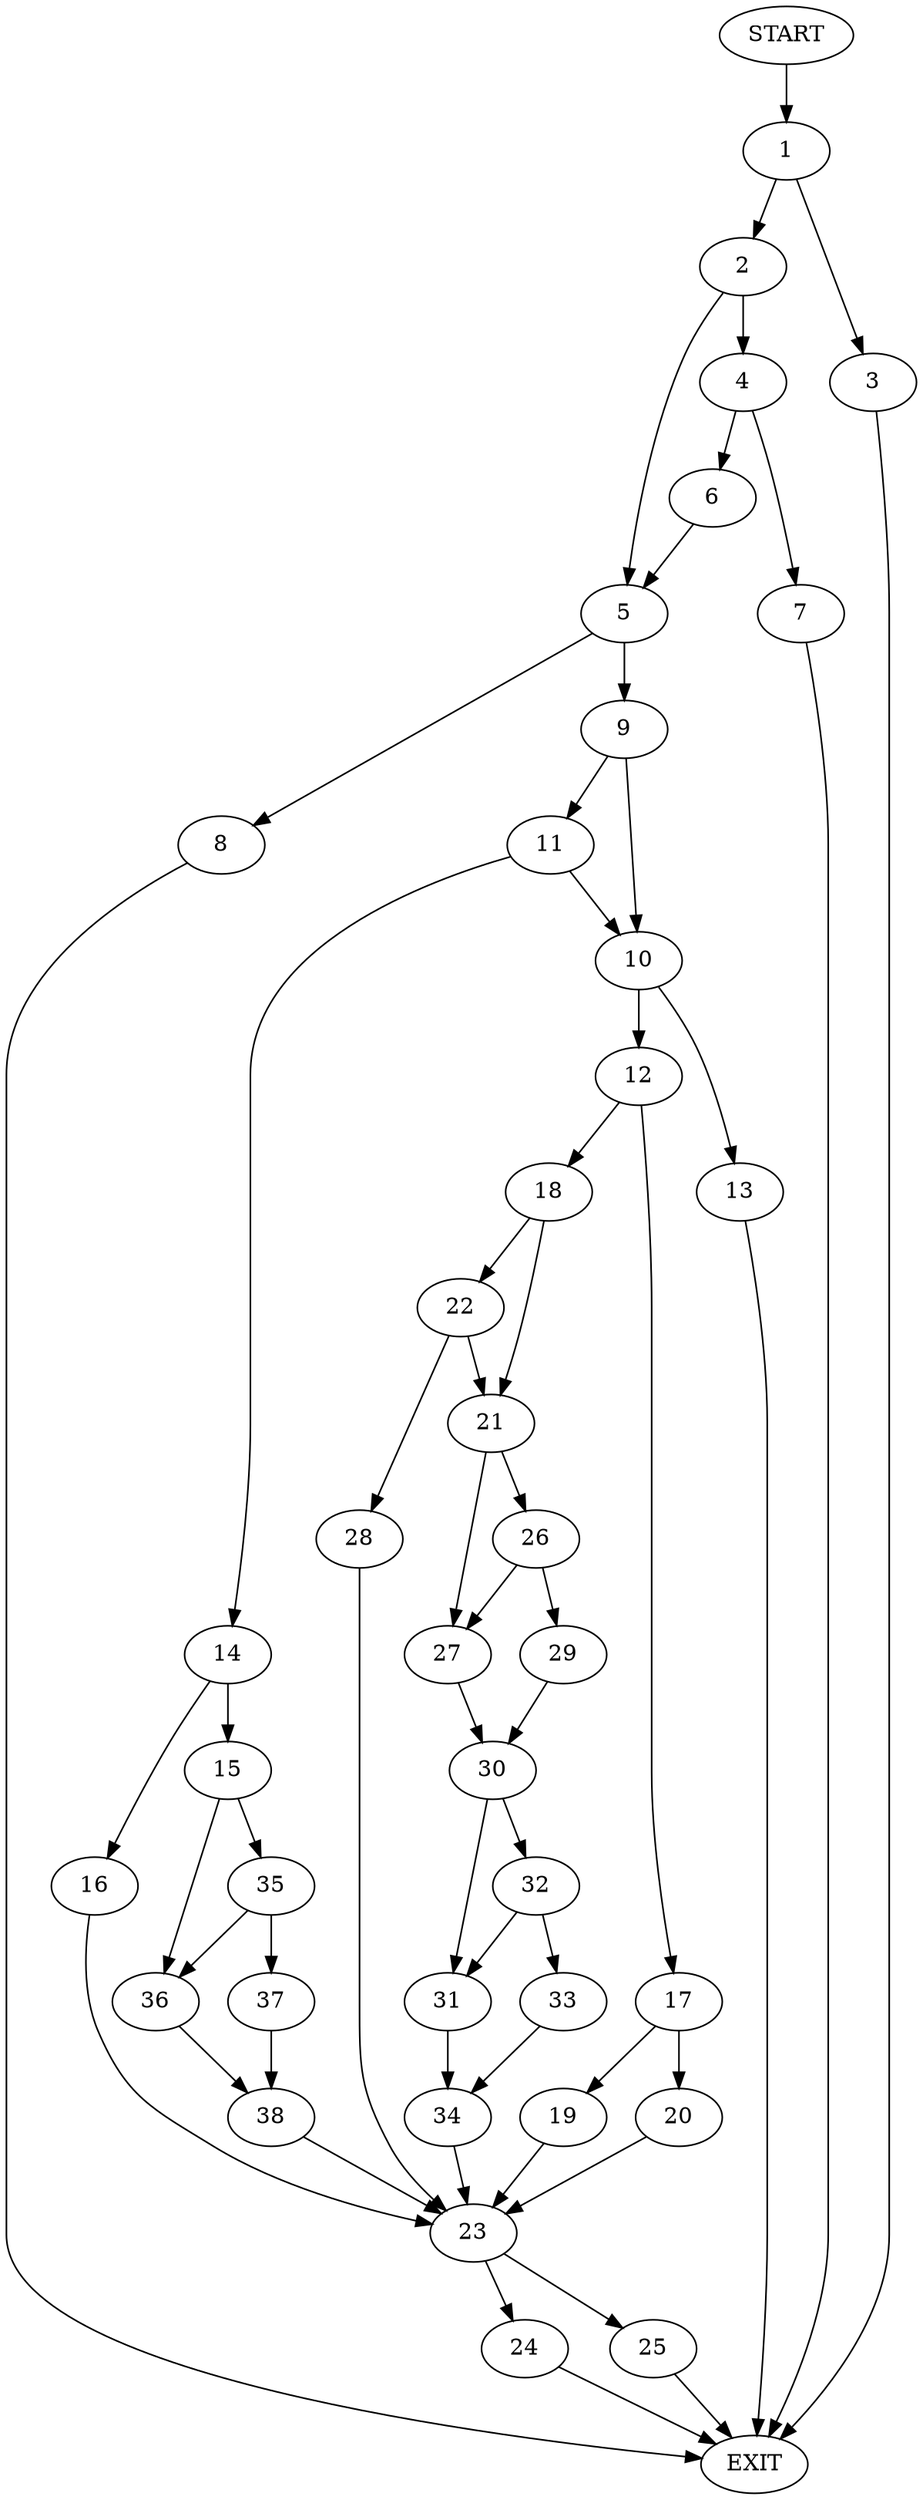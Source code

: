 digraph {
0 [label="START"]
39 [label="EXIT"]
0 -> 1
1 -> 2
1 -> 3
3 -> 39
2 -> 4
2 -> 5
4 -> 6
4 -> 7
5 -> 8
5 -> 9
6 -> 5
7 -> 39
9 -> 10
9 -> 11
8 -> 39
10 -> 12
10 -> 13
11 -> 10
11 -> 14
14 -> 15
14 -> 16
13 -> 39
12 -> 17
12 -> 18
17 -> 19
17 -> 20
18 -> 21
18 -> 22
20 -> 23
19 -> 23
23 -> 24
23 -> 25
21 -> 26
21 -> 27
22 -> 21
22 -> 28
28 -> 23
26 -> 29
26 -> 27
27 -> 30
29 -> 30
30 -> 31
30 -> 32
32 -> 31
32 -> 33
31 -> 34
33 -> 34
34 -> 23
15 -> 35
15 -> 36
16 -> 23
35 -> 37
35 -> 36
36 -> 38
37 -> 38
38 -> 23
24 -> 39
25 -> 39
}
